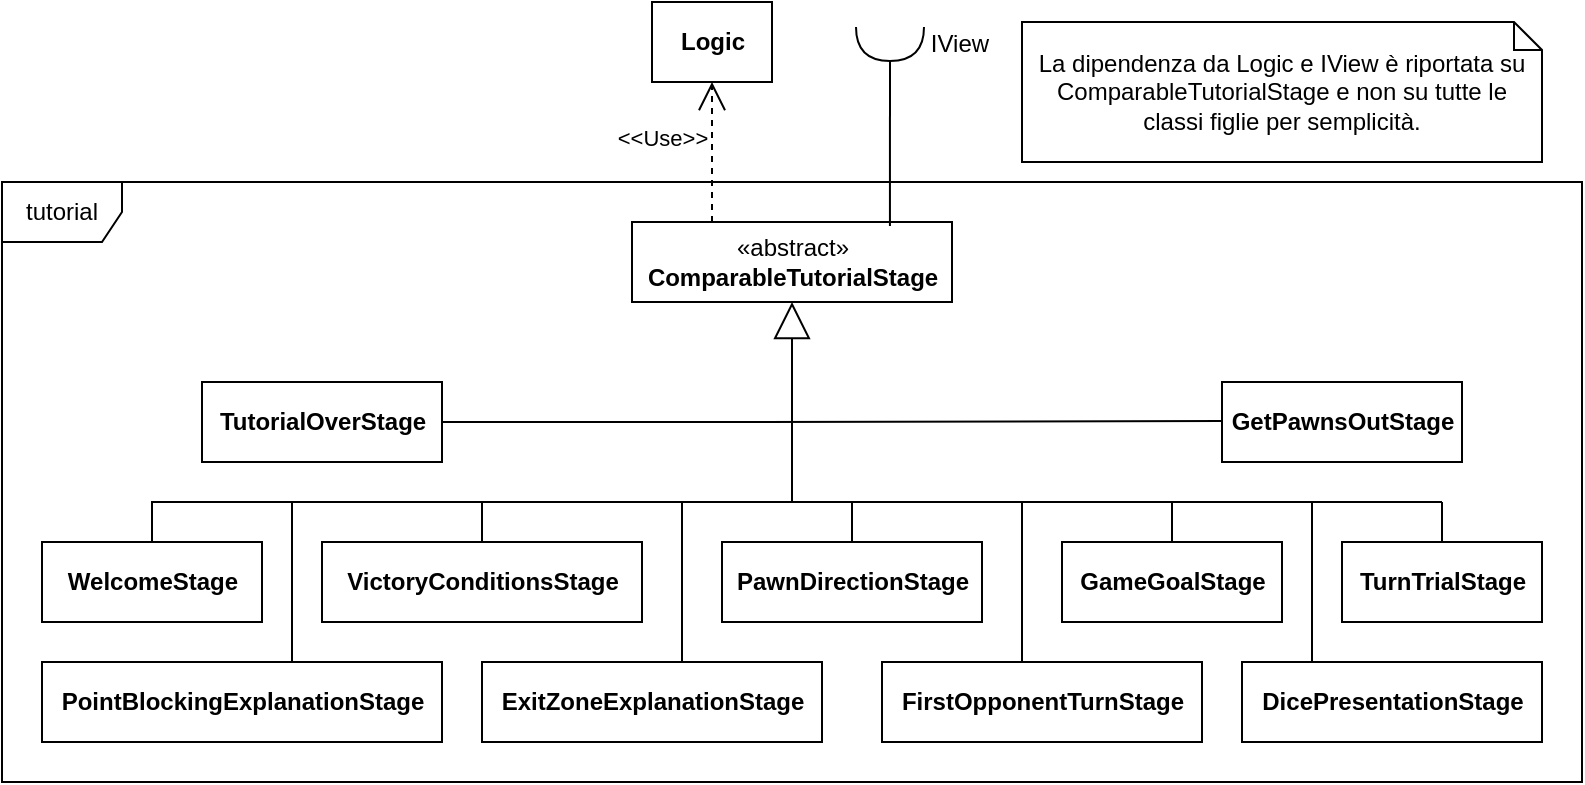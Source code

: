 <mxfile version="20.5.3" type="github">
  <diagram id="sqjAfhwES0Bqq7wNGngI" name="Pagina-1">
    <mxGraphModel dx="1382" dy="764" grid="1" gridSize="10" guides="1" tooltips="1" connect="1" arrows="1" fold="1" page="1" pageScale="1" pageWidth="827" pageHeight="1169" math="0" shadow="0">
      <root>
        <mxCell id="0" />
        <mxCell id="1" parent="0" />
        <mxCell id="g-ClLpLpLdnSDnxStXne-26" value="tutorial" style="shape=umlFrame;whiteSpace=wrap;html=1;" vertex="1" parent="1">
          <mxGeometry x="20" y="160" width="790" height="300" as="geometry" />
        </mxCell>
        <mxCell id="g-ClLpLpLdnSDnxStXne-1" value="«abstract»&lt;br&gt;&lt;b&gt;ComparableTutorialStage&lt;/b&gt;" style="html=1;" vertex="1" parent="1">
          <mxGeometry x="335" y="180" width="160" height="40" as="geometry" />
        </mxCell>
        <mxCell id="g-ClLpLpLdnSDnxStXne-2" value="&lt;b&gt;WelcomeStage&lt;/b&gt;" style="html=1;" vertex="1" parent="1">
          <mxGeometry x="40" y="340" width="110" height="40" as="geometry" />
        </mxCell>
        <mxCell id="g-ClLpLpLdnSDnxStXne-3" value="&lt;b&gt;DicePresentationStage&lt;/b&gt;" style="html=1;" vertex="1" parent="1">
          <mxGeometry x="640" y="400" width="150" height="40" as="geometry" />
        </mxCell>
        <mxCell id="g-ClLpLpLdnSDnxStXne-4" value="&lt;b&gt;ExitZoneExplanationStage&lt;/b&gt;" style="html=1;" vertex="1" parent="1">
          <mxGeometry x="260" y="400" width="170" height="40" as="geometry" />
        </mxCell>
        <mxCell id="g-ClLpLpLdnSDnxStXne-5" value="&lt;b&gt;FirstOpponentTurnStage&lt;/b&gt;" style="html=1;" vertex="1" parent="1">
          <mxGeometry x="460" y="400" width="160" height="40" as="geometry" />
        </mxCell>
        <mxCell id="g-ClLpLpLdnSDnxStXne-6" value="&lt;b&gt;GameGoalStage&lt;/b&gt;" style="html=1;" vertex="1" parent="1">
          <mxGeometry x="550" y="340" width="110" height="40" as="geometry" />
        </mxCell>
        <mxCell id="g-ClLpLpLdnSDnxStXne-7" value="&lt;b&gt;GetPawnsOutStage&lt;/b&gt;" style="html=1;" vertex="1" parent="1">
          <mxGeometry x="630" y="260" width="120" height="40" as="geometry" />
        </mxCell>
        <mxCell id="g-ClLpLpLdnSDnxStXne-8" value="&lt;b&gt;PawnDirectionStage&lt;/b&gt;" style="html=1;" vertex="1" parent="1">
          <mxGeometry x="380" y="340" width="130" height="40" as="geometry" />
        </mxCell>
        <mxCell id="g-ClLpLpLdnSDnxStXne-9" value="&lt;b&gt;PointBlockingExplanationStage&lt;/b&gt;" style="html=1;" vertex="1" parent="1">
          <mxGeometry x="40" y="400" width="200" height="40" as="geometry" />
        </mxCell>
        <mxCell id="g-ClLpLpLdnSDnxStXne-10" value="&lt;b&gt;TurnTrialStage&lt;/b&gt;" style="html=1;" vertex="1" parent="1">
          <mxGeometry x="690" y="340" width="100" height="40" as="geometry" />
        </mxCell>
        <mxCell id="g-ClLpLpLdnSDnxStXne-11" value="&lt;b&gt;TutorialOverStage&lt;/b&gt;" style="html=1;" vertex="1" parent="1">
          <mxGeometry x="120" y="260" width="120" height="40" as="geometry" />
        </mxCell>
        <mxCell id="g-ClLpLpLdnSDnxStXne-12" value="&lt;b&gt;VictoryConditionsStage&lt;/b&gt;" style="html=1;" vertex="1" parent="1">
          <mxGeometry x="180" y="340" width="160" height="40" as="geometry" />
        </mxCell>
        <mxCell id="g-ClLpLpLdnSDnxStXne-15" value="" style="endArrow=block;endSize=16;endFill=0;html=1;rounded=0;entryX=0.5;entryY=1;entryDx=0;entryDy=0;startSize=6;sourcePerimeterSpacing=0;" edge="1" parent="1" target="g-ClLpLpLdnSDnxStXne-1">
          <mxGeometry width="160" relative="1" as="geometry">
            <mxPoint x="140" y="320" as="sourcePoint" />
            <mxPoint x="510" y="300" as="targetPoint" />
            <Array as="points">
              <mxPoint x="415" y="320" />
            </Array>
          </mxGeometry>
        </mxCell>
        <mxCell id="g-ClLpLpLdnSDnxStXne-16" value="" style="endArrow=none;html=1;rounded=0;startSize=6;sourcePerimeterSpacing=0;" edge="1" parent="1">
          <mxGeometry width="50" height="50" relative="1" as="geometry">
            <mxPoint x="165" y="320" as="sourcePoint" />
            <mxPoint x="190" y="320" as="targetPoint" />
          </mxGeometry>
        </mxCell>
        <mxCell id="g-ClLpLpLdnSDnxStXne-17" value="" style="endArrow=none;html=1;rounded=0;startSize=6;sourcePerimeterSpacing=0;" edge="1" parent="1">
          <mxGeometry width="50" height="50" relative="1" as="geometry">
            <mxPoint x="165" y="400" as="sourcePoint" />
            <mxPoint x="165" y="320" as="targetPoint" />
          </mxGeometry>
        </mxCell>
        <mxCell id="g-ClLpLpLdnSDnxStXne-18" value="" style="endArrow=none;html=1;rounded=0;startSize=6;sourcePerimeterSpacing=0;" edge="1" parent="1" source="g-ClLpLpLdnSDnxStXne-2">
          <mxGeometry width="50" height="50" relative="1" as="geometry">
            <mxPoint x="40" y="220" as="sourcePoint" />
            <mxPoint x="170" y="320" as="targetPoint" />
            <Array as="points">
              <mxPoint x="95" y="320" />
            </Array>
          </mxGeometry>
        </mxCell>
        <mxCell id="g-ClLpLpLdnSDnxStXne-19" value="" style="endArrow=none;html=1;rounded=0;startSize=6;sourcePerimeterSpacing=0;exitX=1;exitY=0.5;exitDx=0;exitDy=0;" edge="1" parent="1" source="g-ClLpLpLdnSDnxStXne-11">
          <mxGeometry width="50" height="50" relative="1" as="geometry">
            <mxPoint x="270" y="300" as="sourcePoint" />
            <mxPoint x="400" y="280" as="targetPoint" />
          </mxGeometry>
        </mxCell>
        <mxCell id="g-ClLpLpLdnSDnxStXne-20" value="" style="endArrow=none;html=1;rounded=0;startSize=6;sourcePerimeterSpacing=0;" edge="1" parent="1">
          <mxGeometry width="50" height="50" relative="1" as="geometry">
            <mxPoint x="380" y="280" as="sourcePoint" />
            <mxPoint x="630" y="279.5" as="targetPoint" />
          </mxGeometry>
        </mxCell>
        <mxCell id="g-ClLpLpLdnSDnxStXne-21" value="" style="endArrow=none;html=1;rounded=0;startSize=6;sourcePerimeterSpacing=0;" edge="1" parent="1">
          <mxGeometry width="50" height="50" relative="1" as="geometry">
            <mxPoint x="360" y="320" as="sourcePoint" />
            <mxPoint x="740" y="320" as="targetPoint" />
          </mxGeometry>
        </mxCell>
        <mxCell id="g-ClLpLpLdnSDnxStXne-22" value="" style="endArrow=none;html=1;rounded=0;startSize=6;sourcePerimeterSpacing=0;" edge="1" parent="1" target="g-ClLpLpLdnSDnxStXne-10">
          <mxGeometry width="50" height="50" relative="1" as="geometry">
            <mxPoint x="740" y="320" as="sourcePoint" />
            <mxPoint x="890" y="220" as="targetPoint" />
          </mxGeometry>
        </mxCell>
        <mxCell id="g-ClLpLpLdnSDnxStXne-23" value="" style="endArrow=none;html=1;rounded=0;startSize=6;sourcePerimeterSpacing=0;" edge="1" parent="1">
          <mxGeometry width="50" height="50" relative="1" as="geometry">
            <mxPoint x="360" y="400" as="sourcePoint" />
            <mxPoint x="360" y="320" as="targetPoint" />
          </mxGeometry>
        </mxCell>
        <mxCell id="g-ClLpLpLdnSDnxStXne-24" value="" style="endArrow=none;html=1;rounded=0;startSize=6;sourcePerimeterSpacing=0;" edge="1" parent="1">
          <mxGeometry width="50" height="50" relative="1" as="geometry">
            <mxPoint x="530" y="400" as="sourcePoint" />
            <mxPoint x="530" y="320" as="targetPoint" />
          </mxGeometry>
        </mxCell>
        <mxCell id="g-ClLpLpLdnSDnxStXne-25" value="" style="endArrow=none;html=1;rounded=0;startSize=6;sourcePerimeterSpacing=0;" edge="1" parent="1">
          <mxGeometry width="50" height="50" relative="1" as="geometry">
            <mxPoint x="675" y="400" as="sourcePoint" />
            <mxPoint x="675" y="320" as="targetPoint" />
          </mxGeometry>
        </mxCell>
        <mxCell id="g-ClLpLpLdnSDnxStXne-29" value="" style="endArrow=none;html=1;rounded=0;strokeColor=default;strokeWidth=1;startSize=6;sourcePerimeterSpacing=0;jumpStyle=none;jumpSize=4;exitX=0.5;exitY=0;exitDx=0;exitDy=0;" edge="1" parent="1" source="g-ClLpLpLdnSDnxStXne-12">
          <mxGeometry width="50" height="50" relative="1" as="geometry">
            <mxPoint x="260" y="560" as="sourcePoint" />
            <mxPoint x="260" y="320" as="targetPoint" />
          </mxGeometry>
        </mxCell>
        <mxCell id="g-ClLpLpLdnSDnxStXne-31" value="" style="endArrow=none;html=1;rounded=0;strokeColor=default;strokeWidth=1;startSize=6;sourcePerimeterSpacing=0;jumpStyle=none;jumpSize=4;" edge="1" parent="1" source="g-ClLpLpLdnSDnxStXne-8">
          <mxGeometry width="50" height="50" relative="1" as="geometry">
            <mxPoint x="280" y="360" as="sourcePoint" />
            <mxPoint x="445" y="320" as="targetPoint" />
          </mxGeometry>
        </mxCell>
        <mxCell id="g-ClLpLpLdnSDnxStXne-32" value="" style="endArrow=none;html=1;rounded=0;strokeColor=default;strokeWidth=1;startSize=6;sourcePerimeterSpacing=0;jumpStyle=none;jumpSize=4;exitX=0.5;exitY=0;exitDx=0;exitDy=0;" edge="1" parent="1" source="g-ClLpLpLdnSDnxStXne-6">
          <mxGeometry width="50" height="50" relative="1" as="geometry">
            <mxPoint x="290" y="370" as="sourcePoint" />
            <mxPoint x="605" y="320" as="targetPoint" />
          </mxGeometry>
        </mxCell>
        <mxCell id="g-ClLpLpLdnSDnxStXne-33" value="&lt;b&gt;Logic&lt;/b&gt;" style="html=1;" vertex="1" parent="1">
          <mxGeometry x="345" y="70" width="60" height="40" as="geometry" />
        </mxCell>
        <mxCell id="g-ClLpLpLdnSDnxStXne-34" value="" style="shape=requiredInterface;html=1;verticalLabelPosition=bottom;sketch=0;rotation=90;aspect=fixed;" vertex="1" parent="1">
          <mxGeometry x="455.5" y="74" width="17" height="34" as="geometry" />
        </mxCell>
        <mxCell id="g-ClLpLpLdnSDnxStXne-35" value="IView" style="text;html=1;strokeColor=none;fillColor=none;align=center;verticalAlign=middle;whiteSpace=wrap;rounded=0;" vertex="1" parent="1">
          <mxGeometry x="479" y="76" width="40" height="30" as="geometry" />
        </mxCell>
        <mxCell id="g-ClLpLpLdnSDnxStXne-37" value="&amp;lt;&amp;lt;Use&amp;gt;&amp;gt;" style="endArrow=open;endSize=12;dashed=1;html=1;rounded=0;strokeColor=default;strokeWidth=1;sourcePerimeterSpacing=0;jumpStyle=none;jumpSize=4;entryX=0.5;entryY=1;entryDx=0;entryDy=0;exitX=0.25;exitY=0;exitDx=0;exitDy=0;" edge="1" parent="1" source="g-ClLpLpLdnSDnxStXne-1" target="g-ClLpLpLdnSDnxStXne-33">
          <mxGeometry x="0.2" y="25" width="160" relative="1" as="geometry">
            <mxPoint x="240" y="140" as="sourcePoint" />
            <mxPoint x="400" y="140" as="targetPoint" />
            <mxPoint as="offset" />
          </mxGeometry>
        </mxCell>
        <mxCell id="g-ClLpLpLdnSDnxStXne-38" value="" style="endArrow=none;html=1;rounded=0;strokeColor=default;strokeWidth=1;startSize=6;sourcePerimeterSpacing=0;jumpStyle=none;jumpSize=4;entryX=1;entryY=0.5;entryDx=0;entryDy=0;entryPerimeter=0;exitX=0.806;exitY=0.05;exitDx=0;exitDy=0;exitPerimeter=0;" edge="1" parent="1" source="g-ClLpLpLdnSDnxStXne-1" target="g-ClLpLpLdnSDnxStXne-34">
          <mxGeometry width="50" height="50" relative="1" as="geometry">
            <mxPoint x="600" y="100" as="sourcePoint" />
            <mxPoint x="650" y="50" as="targetPoint" />
          </mxGeometry>
        </mxCell>
        <mxCell id="g-ClLpLpLdnSDnxStXne-39" value="La dipendenza da Logic e IView è riportata su ComparableTutorialStage e non su tutte le classi figlie per semplicità." style="shape=note;size=14;whiteSpace=wrap;html=1;" vertex="1" parent="1">
          <mxGeometry x="530" y="80" width="260" height="70" as="geometry" />
        </mxCell>
      </root>
    </mxGraphModel>
  </diagram>
</mxfile>
